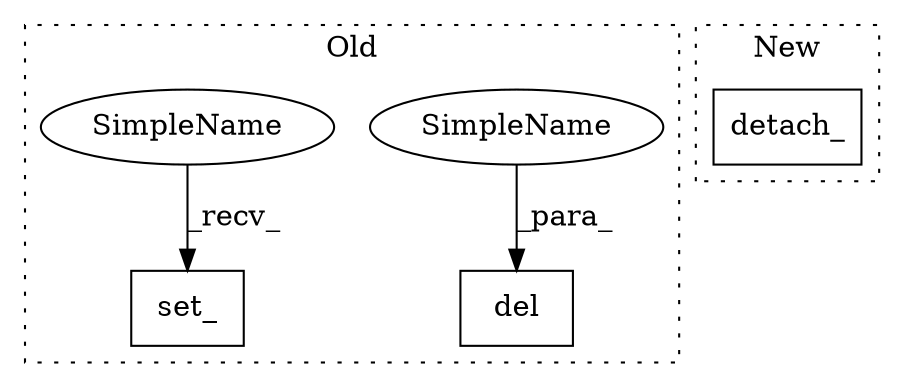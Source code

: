 digraph G {
subgraph cluster0 {
1 [label="del" a="32" s="11233,11239" l="4,1" shape="box"];
3 [label="set_" a="32" s="11219" l="6" shape="box"];
4 [label="SimpleName" a="42" s="11237" l="2" shape="ellipse"];
5 [label="SimpleName" a="42" s="11216" l="2" shape="ellipse"];
label = "Old";
style="dotted";
}
subgraph cluster1 {
2 [label="detach_" a="32" s="10232" l="9" shape="box"];
label = "New";
style="dotted";
}
4 -> 1 [label="_para_"];
5 -> 3 [label="_recv_"];
}